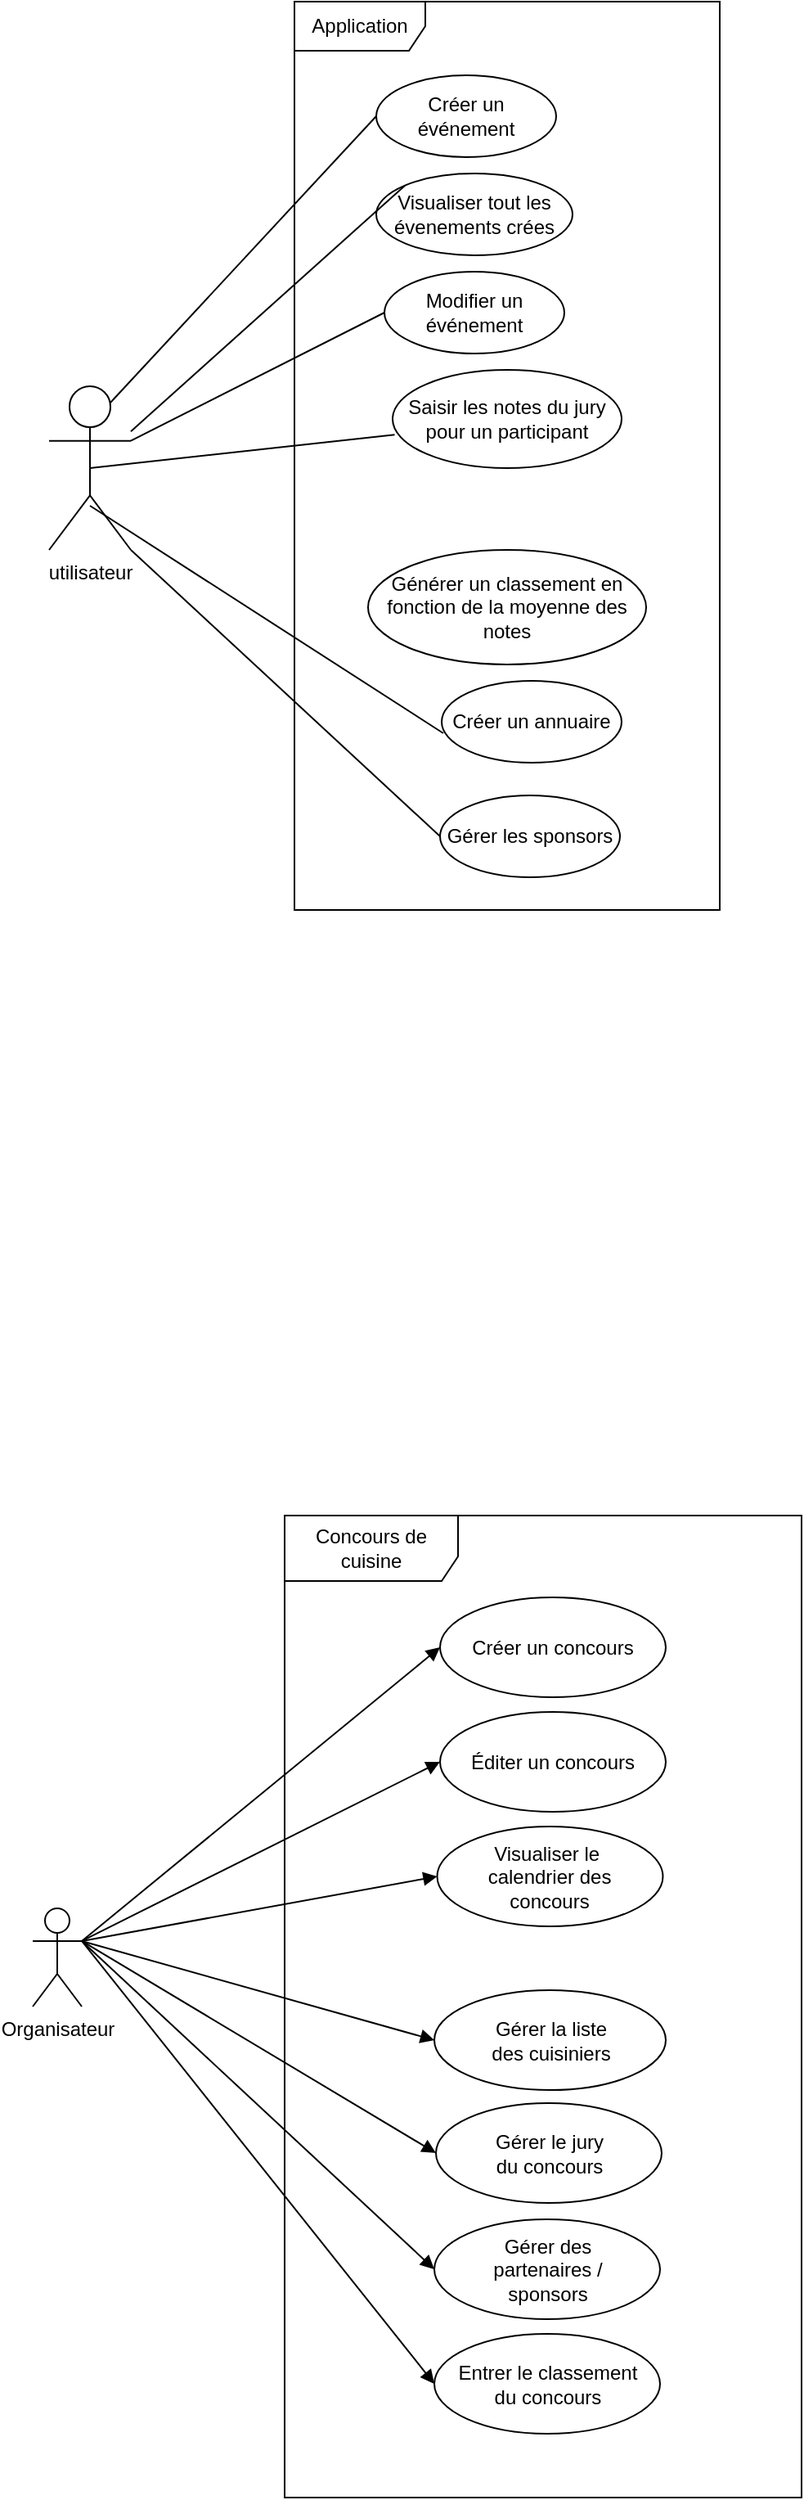 <mxfile version="24.4.6" type="github">
  <diagram name="Page-1" id="lcPY9blQmOie27JDpAWG">
    <mxGraphModel dx="1722" dy="864" grid="1" gridSize="10" guides="1" tooltips="1" connect="1" arrows="1" fold="1" page="1" pageScale="1" pageWidth="827" pageHeight="1169" math="0" shadow="0">
      <root>
        <mxCell id="0" />
        <mxCell id="1" parent="0" />
        <mxCell id="13y57F0gCtI-JH2VbQ-N-1" value="&lt;div&gt;utilisateur&lt;/div&gt;" style="shape=umlActor;verticalLabelPosition=bottom;verticalAlign=top;html=1;outlineConnect=0;" parent="1" vertex="1">
          <mxGeometry x="120" y="380" width="50" height="100" as="geometry" />
        </mxCell>
        <mxCell id="13y57F0gCtI-JH2VbQ-N-4" value="Créer un événement" style="ellipse;whiteSpace=wrap;html=1;" parent="1" vertex="1">
          <mxGeometry x="320" y="190" width="110" height="50" as="geometry" />
        </mxCell>
        <mxCell id="13y57F0gCtI-JH2VbQ-N-5" value="&lt;div align=&quot;center&quot;&gt;Visualiser tout les évenements crées&lt;/div&gt;" style="ellipse;whiteSpace=wrap;html=1;align=center;" parent="1" vertex="1">
          <mxGeometry x="320" y="250" width="120" height="50" as="geometry" />
        </mxCell>
        <mxCell id="13y57F0gCtI-JH2VbQ-N-9" value="Créer un annuaire" style="ellipse;whiteSpace=wrap;html=1;" parent="1" vertex="1">
          <mxGeometry x="360" y="560" width="110" height="50" as="geometry" />
        </mxCell>
        <mxCell id="13y57F0gCtI-JH2VbQ-N-14" value="" style="endArrow=none;html=1;rounded=0;entryX=0;entryY=0.5;entryDx=0;entryDy=0;exitX=0.75;exitY=0.1;exitDx=0;exitDy=0;exitPerimeter=0;" parent="1" source="13y57F0gCtI-JH2VbQ-N-1" target="13y57F0gCtI-JH2VbQ-N-4" edge="1">
          <mxGeometry width="50" height="50" relative="1" as="geometry">
            <mxPoint x="230" y="310" as="sourcePoint" />
            <mxPoint x="280" y="260" as="targetPoint" />
          </mxGeometry>
        </mxCell>
        <mxCell id="13y57F0gCtI-JH2VbQ-N-15" value="" style="endArrow=none;html=1;rounded=0;entryX=0;entryY=0;entryDx=0;entryDy=0;" parent="1" source="13y57F0gCtI-JH2VbQ-N-1" target="13y57F0gCtI-JH2VbQ-N-5" edge="1">
          <mxGeometry width="50" height="50" relative="1" as="geometry">
            <mxPoint x="270" y="330" as="sourcePoint" />
            <mxPoint x="260" y="350" as="targetPoint" />
          </mxGeometry>
        </mxCell>
        <mxCell id="13y57F0gCtI-JH2VbQ-N-19" value="" style="endArrow=none;html=1;rounded=0;entryX=0.009;entryY=0.64;entryDx=0;entryDy=0;entryPerimeter=0;exitX=0.5;exitY=0.73;exitDx=0;exitDy=0;exitPerimeter=0;" parent="1" source="13y57F0gCtI-JH2VbQ-N-1" target="13y57F0gCtI-JH2VbQ-N-9" edge="1">
          <mxGeometry width="50" height="50" relative="1" as="geometry">
            <mxPoint x="220" y="460" as="sourcePoint" />
            <mxPoint x="320" y="500" as="targetPoint" />
          </mxGeometry>
        </mxCell>
        <mxCell id="4uEnxsqoECSYvy_r-CBe-31" value="&lt;div&gt;Application&lt;/div&gt;" style="shape=umlFrame;whiteSpace=wrap;html=1;pointerEvents=0;width=80;height=30;" parent="1" vertex="1">
          <mxGeometry x="270" y="145" width="260" height="555" as="geometry" />
        </mxCell>
        <mxCell id="O3B-NhOkN07PrALxswC3-12" value="" style="endArrow=none;html=1;rounded=0;exitX=1;exitY=0.333;exitDx=0;exitDy=0;exitPerimeter=0;entryX=0;entryY=0.5;entryDx=0;entryDy=0;" parent="1" source="13y57F0gCtI-JH2VbQ-N-1" target="O3B-NhOkN07PrALxswC3-16" edge="1">
          <mxGeometry width="50" height="50" relative="1" as="geometry">
            <mxPoint x="310" y="340" as="sourcePoint" />
            <mxPoint x="330" y="300" as="targetPoint" />
          </mxGeometry>
        </mxCell>
        <mxCell id="O3B-NhOkN07PrALxswC3-16" value="Modifier un événement" style="ellipse;whiteSpace=wrap;html=1;" parent="1" vertex="1">
          <mxGeometry x="325" y="310" width="110" height="50" as="geometry" />
        </mxCell>
        <mxCell id="O3B-NhOkN07PrALxswC3-18" value="Gérer les sponsors" style="ellipse;whiteSpace=wrap;html=1;" parent="1" vertex="1">
          <mxGeometry x="359" y="630" width="110" height="50" as="geometry" />
        </mxCell>
        <mxCell id="O3B-NhOkN07PrALxswC3-22" value="" style="endArrow=none;html=1;rounded=0;entryX=0;entryY=0.5;entryDx=0;entryDy=0;exitX=1;exitY=1;exitDx=0;exitDy=0;exitPerimeter=0;" parent="1" source="13y57F0gCtI-JH2VbQ-N-1" target="O3B-NhOkN07PrALxswC3-18" edge="1">
          <mxGeometry width="50" height="50" relative="1" as="geometry">
            <mxPoint x="390" y="420" as="sourcePoint" />
            <mxPoint x="420" y="400" as="targetPoint" />
            <Array as="points" />
          </mxGeometry>
        </mxCell>
        <mxCell id="O3B-NhOkN07PrALxswC3-28" value="Saisir les notes du jury pour un participant" style="ellipse;whiteSpace=wrap;html=1;" parent="1" vertex="1">
          <mxGeometry x="330" y="370" width="140" height="60" as="geometry" />
        </mxCell>
        <mxCell id="O3B-NhOkN07PrALxswC3-29" value="" style="endArrow=none;html=1;rounded=0;exitX=0.009;exitY=0.66;exitDx=0;exitDy=0;exitPerimeter=0;entryX=0.5;entryY=0.5;entryDx=0;entryDy=0;entryPerimeter=0;" parent="1" source="O3B-NhOkN07PrALxswC3-28" target="13y57F0gCtI-JH2VbQ-N-1" edge="1">
          <mxGeometry width="50" height="50" relative="1" as="geometry">
            <mxPoint x="390" y="510" as="sourcePoint" />
            <mxPoint x="440" y="460" as="targetPoint" />
          </mxGeometry>
        </mxCell>
        <mxCell id="O3B-NhOkN07PrALxswC3-30" value="Générer un classement en fonction de la moyenne des notes" style="ellipse;whiteSpace=wrap;html=1;" parent="1" vertex="1">
          <mxGeometry x="315" y="480" width="170" height="70" as="geometry" />
        </mxCell>
        <mxCell id="Qj8woxL3NfEu9wZDgqOM-1" value="Concours de cuisine" style="shape=umlFrame;whiteSpace=wrap;html=1;pointerEvents=0;width=106;height=40;" parent="1" vertex="1">
          <mxGeometry x="264" y="1070" width="316" height="600" as="geometry" />
        </mxCell>
        <mxCell id="Qj8woxL3NfEu9wZDgqOM-2" value="Organisateur" style="shape=umlActor;verticalLabelPosition=bottom;verticalAlign=top;html=1;" parent="1" vertex="1">
          <mxGeometry x="110" y="1310" width="30" height="60" as="geometry" />
        </mxCell>
        <mxCell id="Qj8woxL3NfEu9wZDgqOM-5" value="Créer un concours" style="ellipse;whiteSpace=wrap;html=1;" parent="1" vertex="1">
          <mxGeometry x="359" y="1120" width="138" height="61" as="geometry" />
        </mxCell>
        <mxCell id="Qj8woxL3NfEu9wZDgqOM-6" value="Visualiser le&amp;nbsp;&lt;div&gt;calendrier des&lt;/div&gt;&lt;div&gt;concours&lt;/div&gt;" style="ellipse;whiteSpace=wrap;html=1;" parent="1" vertex="1">
          <mxGeometry x="357.25" y="1260" width="138" height="61" as="geometry" />
        </mxCell>
        <mxCell id="Qj8woxL3NfEu9wZDgqOM-23" value="Gérer des&lt;div&gt;partenaires /&lt;/div&gt;&lt;div&gt;sponsors&lt;/div&gt;" style="ellipse;whiteSpace=wrap;html=1;" parent="1" vertex="1">
          <mxGeometry x="355.5" y="1500" width="138" height="61" as="geometry" />
        </mxCell>
        <mxCell id="Qj8woxL3NfEu9wZDgqOM-31" value="" style="html=1;verticalAlign=bottom;endArrow=block;curved=0;rounded=0;entryX=0;entryY=0.5;entryDx=0;entryDy=0;exitX=1;exitY=0.333;exitDx=0;exitDy=0;exitPerimeter=0;" parent="1" source="Qj8woxL3NfEu9wZDgqOM-2" target="Qj8woxL3NfEu9wZDgqOM-5" edge="1">
          <mxGeometry width="80" relative="1" as="geometry">
            <mxPoint x="460" y="1400" as="sourcePoint" />
            <mxPoint x="540" y="1400" as="targetPoint" />
          </mxGeometry>
        </mxCell>
        <mxCell id="Qj8woxL3NfEu9wZDgqOM-32" value="" style="html=1;verticalAlign=bottom;endArrow=block;curved=0;rounded=0;entryX=0;entryY=0.5;entryDx=0;entryDy=0;exitX=1;exitY=0.333;exitDx=0;exitDy=0;exitPerimeter=0;" parent="1" source="Qj8woxL3NfEu9wZDgqOM-2" target="Qj8woxL3NfEu9wZDgqOM-6" edge="1">
          <mxGeometry width="80" relative="1" as="geometry">
            <mxPoint x="150" y="1340" as="sourcePoint" />
            <mxPoint x="457" y="1161" as="targetPoint" />
          </mxGeometry>
        </mxCell>
        <mxCell id="oA8tRcBtQYjBjHiJCD7N-16" value="Gérer le jury&lt;div&gt;du concours&lt;/div&gt;" style="ellipse;whiteSpace=wrap;html=1;" vertex="1" parent="1">
          <mxGeometry x="356.5" y="1429" width="138" height="61" as="geometry" />
        </mxCell>
        <mxCell id="oA8tRcBtQYjBjHiJCD7N-18" value="Entrer le classement&lt;div&gt;du concours&lt;/div&gt;" style="ellipse;whiteSpace=wrap;html=1;" vertex="1" parent="1">
          <mxGeometry x="355.5" y="1570" width="138" height="61" as="geometry" />
        </mxCell>
        <mxCell id="oA8tRcBtQYjBjHiJCD7N-21" value="" style="html=1;verticalAlign=bottom;endArrow=block;curved=0;rounded=0;entryX=0;entryY=0.5;entryDx=0;entryDy=0;exitX=1;exitY=0.333;exitDx=0;exitDy=0;exitPerimeter=0;" edge="1" parent="1" source="Qj8woxL3NfEu9wZDgqOM-2" target="oA8tRcBtQYjBjHiJCD7N-16">
          <mxGeometry width="80" relative="1" as="geometry">
            <mxPoint x="540" y="1510" as="sourcePoint" />
            <mxPoint x="620" y="1510" as="targetPoint" />
          </mxGeometry>
        </mxCell>
        <mxCell id="oA8tRcBtQYjBjHiJCD7N-26" value="Gérer la liste&lt;div&gt;des cuisiniers&lt;/div&gt;" style="ellipse;whiteSpace=wrap;html=1;" vertex="1" parent="1">
          <mxGeometry x="355.5" y="1360" width="141.5" height="61" as="geometry" />
        </mxCell>
        <mxCell id="oA8tRcBtQYjBjHiJCD7N-27" value="Éditer un concours" style="ellipse;whiteSpace=wrap;html=1;" vertex="1" parent="1">
          <mxGeometry x="359" y="1190" width="138" height="61" as="geometry" />
        </mxCell>
        <mxCell id="oA8tRcBtQYjBjHiJCD7N-28" value="" style="html=1;verticalAlign=bottom;endArrow=block;curved=0;rounded=0;entryX=0;entryY=0.5;entryDx=0;entryDy=0;exitX=1;exitY=0.333;exitDx=0;exitDy=0;exitPerimeter=0;" edge="1" parent="1" source="Qj8woxL3NfEu9wZDgqOM-2" target="oA8tRcBtQYjBjHiJCD7N-27">
          <mxGeometry width="80" relative="1" as="geometry">
            <mxPoint x="140.25" y="1279" as="sourcePoint" />
            <mxPoint x="357.25" y="1240" as="targetPoint" />
          </mxGeometry>
        </mxCell>
        <mxCell id="oA8tRcBtQYjBjHiJCD7N-29" value="" style="html=1;verticalAlign=bottom;endArrow=block;curved=0;rounded=0;entryX=0;entryY=0.5;entryDx=0;entryDy=0;exitX=1;exitY=0.333;exitDx=0;exitDy=0;exitPerimeter=0;" edge="1" parent="1" source="Qj8woxL3NfEu9wZDgqOM-2" target="oA8tRcBtQYjBjHiJCD7N-26">
          <mxGeometry width="80" relative="1" as="geometry">
            <mxPoint x="160" y="1350" as="sourcePoint" />
            <mxPoint x="377" y="1311" as="targetPoint" />
          </mxGeometry>
        </mxCell>
        <mxCell id="oA8tRcBtQYjBjHiJCD7N-30" value="" style="html=1;verticalAlign=bottom;endArrow=block;curved=0;rounded=0;entryX=0;entryY=0.5;entryDx=0;entryDy=0;exitX=1;exitY=0.333;exitDx=0;exitDy=0;exitPerimeter=0;" edge="1" parent="1" source="Qj8woxL3NfEu9wZDgqOM-2" target="Qj8woxL3NfEu9wZDgqOM-23">
          <mxGeometry width="80" relative="1" as="geometry">
            <mxPoint x="170" y="1360" as="sourcePoint" />
            <mxPoint x="387" y="1321" as="targetPoint" />
          </mxGeometry>
        </mxCell>
        <mxCell id="oA8tRcBtQYjBjHiJCD7N-31" value="" style="html=1;verticalAlign=bottom;endArrow=block;curved=0;rounded=0;entryX=0;entryY=0.5;entryDx=0;entryDy=0;exitX=1;exitY=0.333;exitDx=0;exitDy=0;exitPerimeter=0;" edge="1" parent="1" source="Qj8woxL3NfEu9wZDgqOM-2" target="oA8tRcBtQYjBjHiJCD7N-18">
          <mxGeometry width="80" relative="1" as="geometry">
            <mxPoint x="180" y="1370" as="sourcePoint" />
            <mxPoint x="397" y="1331" as="targetPoint" />
          </mxGeometry>
        </mxCell>
      </root>
    </mxGraphModel>
  </diagram>
</mxfile>
